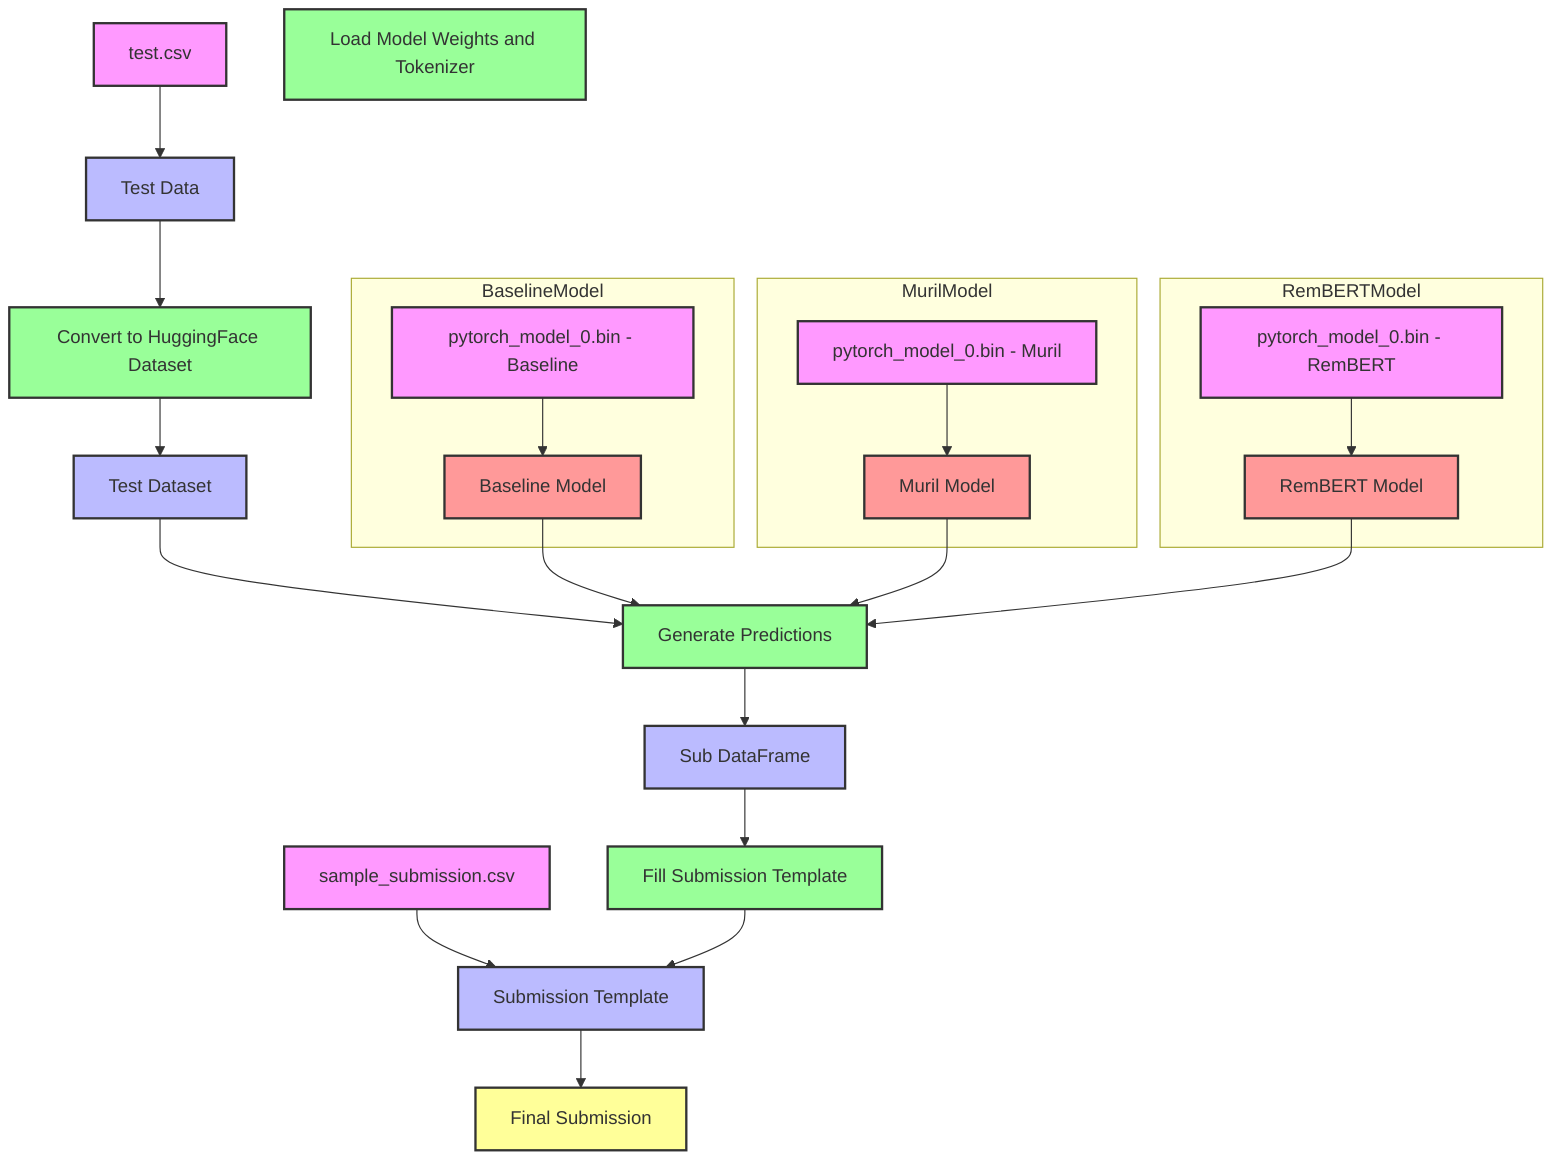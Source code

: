 flowchart TD
  %% Nodes for Data Sources
  A1["test.csv"]:::source --> B1["Test Data"]:::data
  A2["sample_submission.csv"]:::source --> B3["Submission Template"]:::data
  A3["pytorch_model_0.bin - Baseline"]:::source
  A4["pytorch_model_0.bin - Muril"]:::source
  A5["pytorch_model_0.bin - RemBERT"]:::source

  %% Data processing nodes
  B1 --> C1["Convert to HuggingFace Dataset"]:::process --> B2["Test Dataset"]:::data

  %% Machine Learning Model Nodes
  C2["Load Model Weights and Tokenizer"]:::process
  subgraph BaselineModel
      C3["Baseline Model"]:::model
      A3 --> C3
  end
  subgraph MurilModel
      C4["Muril Model"]:::model
      A4 --> C4
  end
  subgraph RemBERTModel
      C5["RemBERT Model"]:::model
      A5 --> C5
  end

  %% Predictions and Submission
  B2 --> C6["Generate Predictions"]:::process --> D1["Sub DataFrame"]:::data
  C3 --> C6
  C4 --> C6
  C5 --> C6
  D1 --> C7["Fill Submission Template"]:::process --> B3
  B3 --> D2["Final Submission"]:::output

  %% Style definitions
  classDef source fill:#f9f,stroke:#333,stroke-width:2px;
  classDef data fill:#bbf,stroke:#333,stroke-width:2px;
  classDef process fill:#9f9,stroke:#333,stroke-width:2px;
  classDef model fill:#f99,stroke:#333,stroke-width:2px;
  classDef output fill:#ff9,stroke:#333,stroke-width:2px;